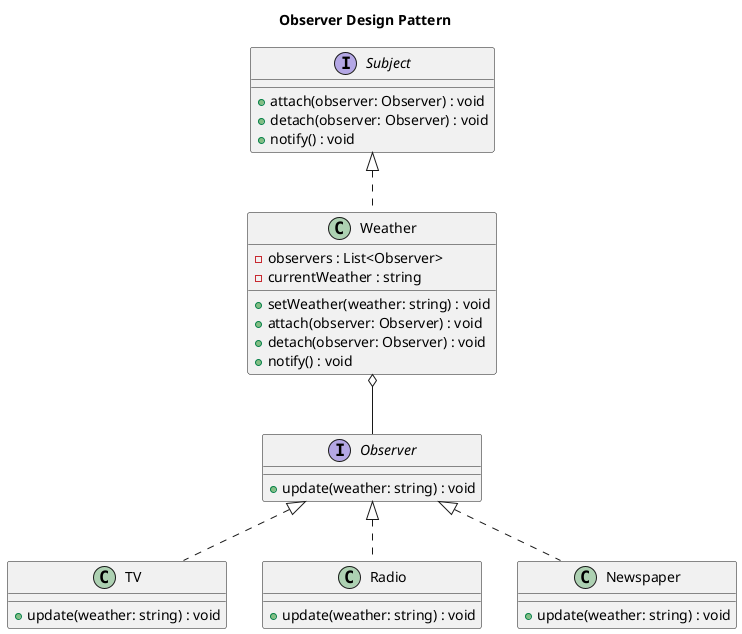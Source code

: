 @startuml
title Observer Design Pattern

interface Observer {
    + update(weather: string) : void
}

class TV {
    + update(weather: string) : void
}

class Radio {
    + update(weather: string) : void
}

class Newspaper {
    + update(weather: string) : void
}

Observer <|.. TV
Observer <|.. Radio
Observer <|.. Newspaper

interface Subject {
    + attach(observer: Observer) : void
    + detach(observer: Observer) : void
    + notify() : void
}

class Weather {
    - observers : List<Observer>
    - currentWeather : string
    + setWeather(weather: string) : void
    + attach(observer: Observer) : void
    + detach(observer: Observer) : void
    + notify() : void
}

Subject <|.. Weather
Weather o-- Observer

@enduml